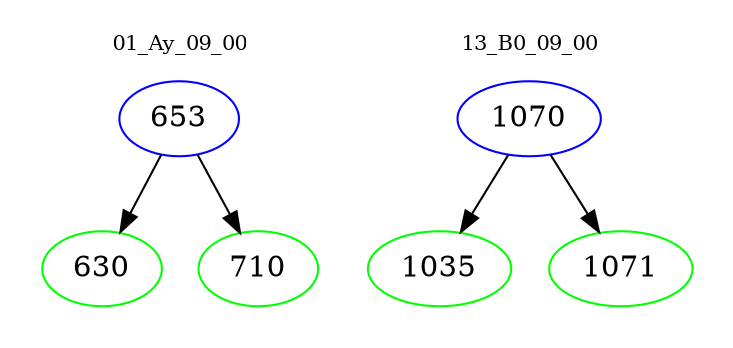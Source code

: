 digraph{
subgraph cluster_0 {
color = white
label = "01_Ay_09_00";
fontsize=10;
T0_653 [label="653", color="blue"]
T0_653 -> T0_630 [color="black"]
T0_630 [label="630", color="green"]
T0_653 -> T0_710 [color="black"]
T0_710 [label="710", color="green"]
}
subgraph cluster_1 {
color = white
label = "13_B0_09_00";
fontsize=10;
T1_1070 [label="1070", color="blue"]
T1_1070 -> T1_1035 [color="black"]
T1_1035 [label="1035", color="green"]
T1_1070 -> T1_1071 [color="black"]
T1_1071 [label="1071", color="green"]
}
}
